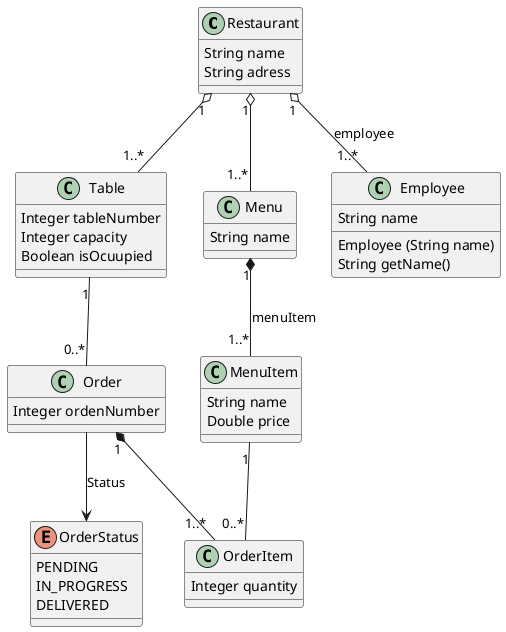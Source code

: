 @startuml restaurant

class Restaurant{
    String name
    String adress
}

class Table{
    Integer tableNumber
    Integer capacity
    Boolean isOcuupied
}

class MenuItem{
    String name
    Double price
}

class OrderItem{
    Integer quantity
}   

class Order{
    Integer ordenNumber
}


enum OrderStatus{
    PENDING
    IN_PROGRESS
    DELIVERED
}

class Menu{
    String name
}

class Employee{
    String name

    Employee (String name)
    String getName()
}

' Relaciones
' o-- Agregacion -> parte de
' *-- Composicion -> parte de pero necesario para existir 
' -- Asociacion -> usa, necesita, esta relacionado
' --> Dependencia

Restaurant "1" o-- "1..*" Table
Restaurant "1" o-- "1..*" Employee : employee
Restaurant "1" o-- "1..*" Menu
Table "1" -- "0..*" Order
Menu "1" *-- "1..*" MenuItem : menuItem
MenuItem "1" -- "0..*" OrderItem
Order "1" *-- "1..*" OrderItem
Order --> OrderStatus : Status

@enduml